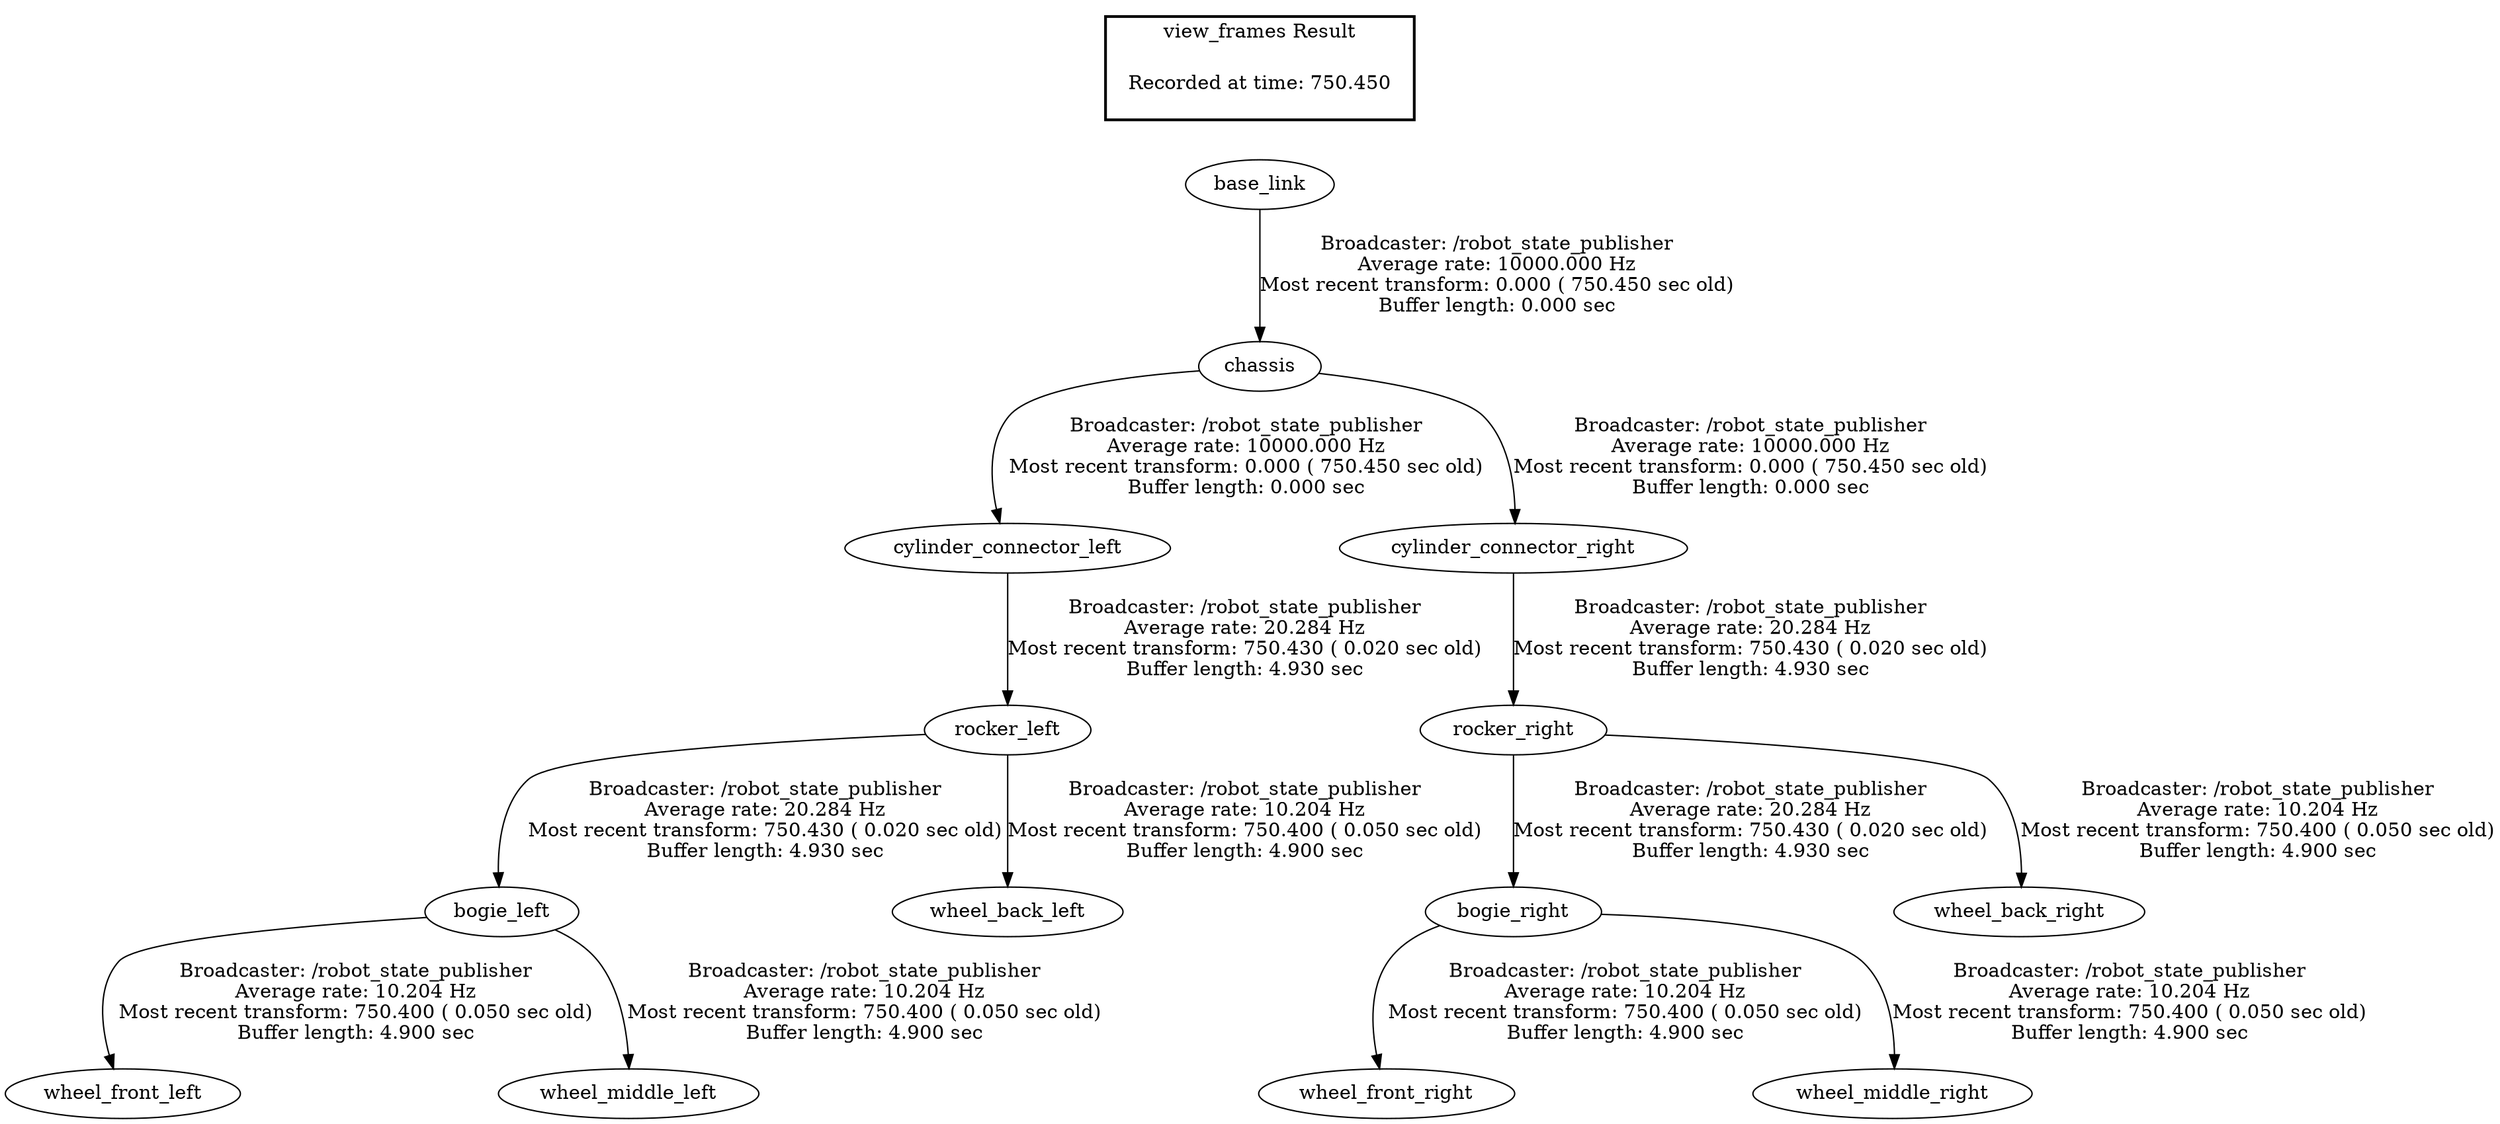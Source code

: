 digraph G {
"base_link" -> "chassis"[label="Broadcaster: /robot_state_publisher\nAverage rate: 10000.000 Hz\nMost recent transform: 0.000 ( 750.450 sec old)\nBuffer length: 0.000 sec\n"];
"chassis" -> "cylinder_connector_left"[label="Broadcaster: /robot_state_publisher\nAverage rate: 10000.000 Hz\nMost recent transform: 0.000 ( 750.450 sec old)\nBuffer length: 0.000 sec\n"];
"chassis" -> "cylinder_connector_right"[label="Broadcaster: /robot_state_publisher\nAverage rate: 10000.000 Hz\nMost recent transform: 0.000 ( 750.450 sec old)\nBuffer length: 0.000 sec\n"];
"cylinder_connector_left" -> "rocker_left"[label="Broadcaster: /robot_state_publisher\nAverage rate: 20.284 Hz\nMost recent transform: 750.430 ( 0.020 sec old)\nBuffer length: 4.930 sec\n"];
"cylinder_connector_right" -> "rocker_right"[label="Broadcaster: /robot_state_publisher\nAverage rate: 20.284 Hz\nMost recent transform: 750.430 ( 0.020 sec old)\nBuffer length: 4.930 sec\n"];
"rocker_left" -> "bogie_left"[label="Broadcaster: /robot_state_publisher\nAverage rate: 20.284 Hz\nMost recent transform: 750.430 ( 0.020 sec old)\nBuffer length: 4.930 sec\n"];
"rocker_right" -> "bogie_right"[label="Broadcaster: /robot_state_publisher\nAverage rate: 20.284 Hz\nMost recent transform: 750.430 ( 0.020 sec old)\nBuffer length: 4.930 sec\n"];
"rocker_left" -> "wheel_back_left"[label="Broadcaster: /robot_state_publisher\nAverage rate: 10.204 Hz\nMost recent transform: 750.400 ( 0.050 sec old)\nBuffer length: 4.900 sec\n"];
"rocker_right" -> "wheel_back_right"[label="Broadcaster: /robot_state_publisher\nAverage rate: 10.204 Hz\nMost recent transform: 750.400 ( 0.050 sec old)\nBuffer length: 4.900 sec\n"];
"bogie_left" -> "wheel_front_left"[label="Broadcaster: /robot_state_publisher\nAverage rate: 10.204 Hz\nMost recent transform: 750.400 ( 0.050 sec old)\nBuffer length: 4.900 sec\n"];
"bogie_right" -> "wheel_front_right"[label="Broadcaster: /robot_state_publisher\nAverage rate: 10.204 Hz\nMost recent transform: 750.400 ( 0.050 sec old)\nBuffer length: 4.900 sec\n"];
"bogie_left" -> "wheel_middle_left"[label="Broadcaster: /robot_state_publisher\nAverage rate: 10.204 Hz\nMost recent transform: 750.400 ( 0.050 sec old)\nBuffer length: 4.900 sec\n"];
"bogie_right" -> "wheel_middle_right"[label="Broadcaster: /robot_state_publisher\nAverage rate: 10.204 Hz\nMost recent transform: 750.400 ( 0.050 sec old)\nBuffer length: 4.900 sec\n"];
edge [style=invis];
 subgraph cluster_legend { style=bold; color=black; label ="view_frames Result";
"Recorded at time: 750.450"[ shape=plaintext ] ;
 }->"base_link";
}